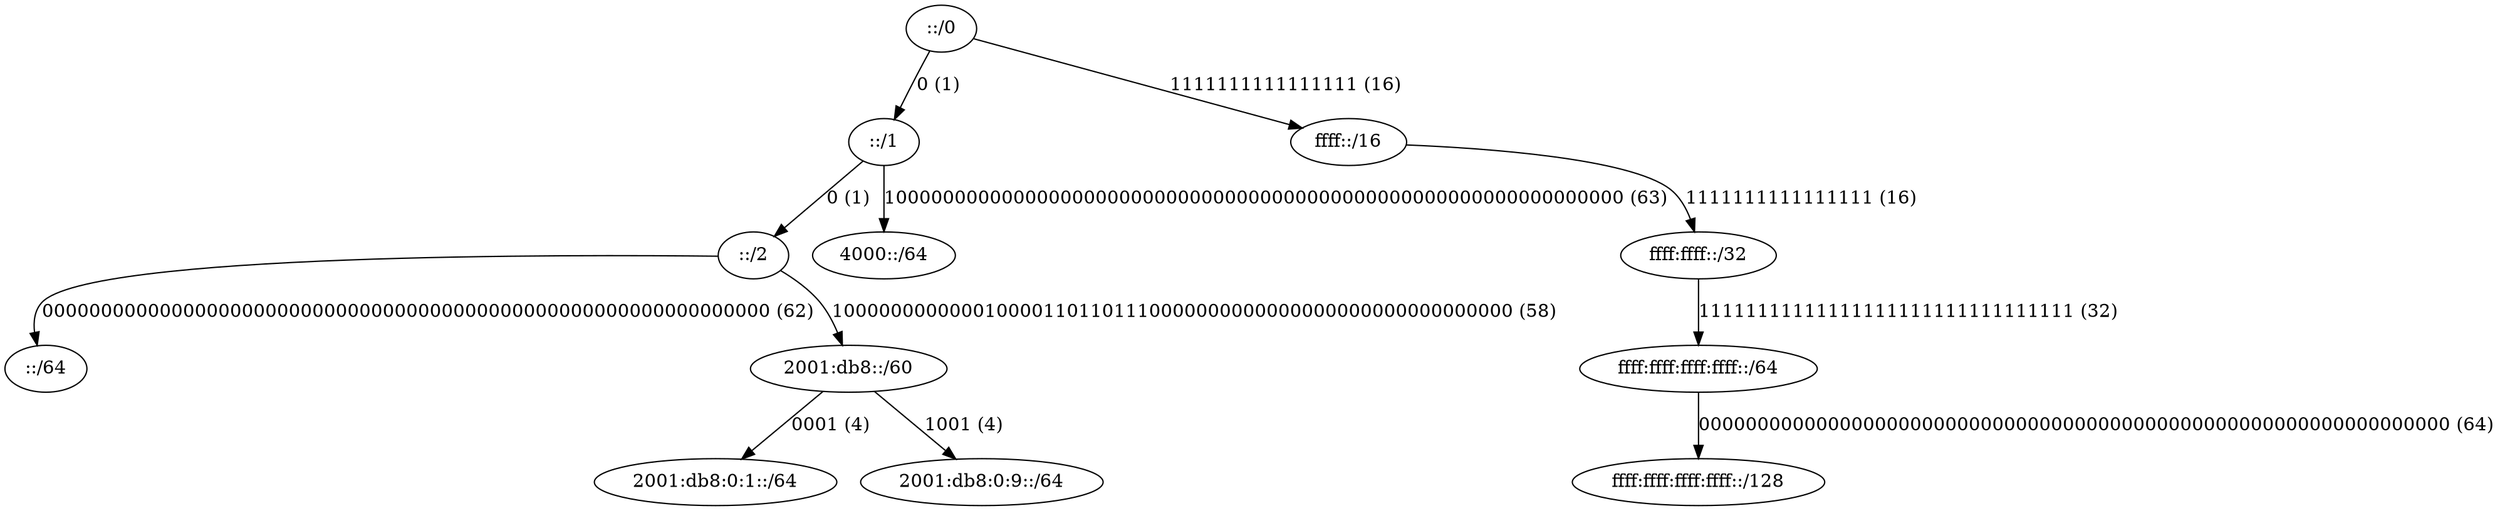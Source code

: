 digraph PatriciaTrie {
  "0x55f0860926c0" [label="::/0"];
  "0x55f0860926c0" -> "0x55f086092940" [label="0 (1)"];
  "0x55f086092940" [label="::/1"];
  "0x55f086092940" -> "0x55f086092840" [label="0 (1)"];
  "0x55f086092840" [label="::/2"];
  "0x55f086092840" -> "0x55f086092780" [label="00000000000000000000000000000000000000000000000000000000000000 (62)"];
  "0x55f086092780" [label="::/64"];
  "0x55f086092840" -> "0x55f0860928c0" [label="1000000000000100001101101110000000000000000000000000000000 (58)"];
  "0x55f0860928c0" [label="2001:db8::/60"];
  "0x55f0860928c0" -> "0x55f086092900" [label="0001 (4)"];
  "0x55f086092900" [label="2001:db8:0:1::/64"];
  "0x55f0860928c0" -> "0x55f086092880" [label="1001 (4)"];
  "0x55f086092880" [label="2001:db8:0:9::/64"];
  "0x55f086092940" -> "0x55f086092980" [label="100000000000000000000000000000000000000000000000000000000000000 (63)"];
  "0x55f086092980" [label="4000::/64"];
  "0x55f0860926c0" -> "0x55f086092700" [label="1111111111111111 (16)"];
  "0x55f086092700" [label="ffff::/16"];
  "0x55f086092700" -> "0x55f086092740" [label="1111111111111111 (16)"];
  "0x55f086092740" [label="ffff:ffff::/32"];
  "0x55f086092740" -> "0x55f0860927c0" [label="11111111111111111111111111111111 (32)"];
  "0x55f0860927c0" [label="ffff:ffff:ffff:ffff::/64"];
  "0x55f0860927c0" -> "0x55f086092800" [label="0000000000000000000000000000000000000000000000000000000000000000 (64)"];
  "0x55f086092800" [label="ffff:ffff:ffff:ffff::/128"];
}
